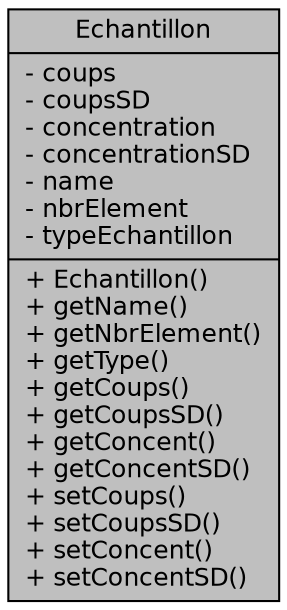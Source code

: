 digraph "Echantillon"
{
 // INTERACTIVE_SVG=YES
  edge [fontname="Helvetica",fontsize="12",labelfontname="Helvetica",labelfontsize="12"];
  node [fontname="Helvetica",fontsize="12",shape=record];
  Node1 [label="{Echantillon\n|- coups\l- coupsSD\l- concentration\l- concentrationSD\l- name\l- nbrElement\l- typeEchantillon\l|+ Echantillon()\l+ getName()\l+ getNbrElement()\l+ getType()\l+ getCoups()\l+ getCoupsSD()\l+ getConcent()\l+ getConcentSD()\l+ setCoups()\l+ setCoupsSD()\l+ setConcent()\l+ setConcentSD()\l}",height=0.2,width=0.4,color="black", fillcolor="grey75", style="filled" fontcolor="black"];
}
